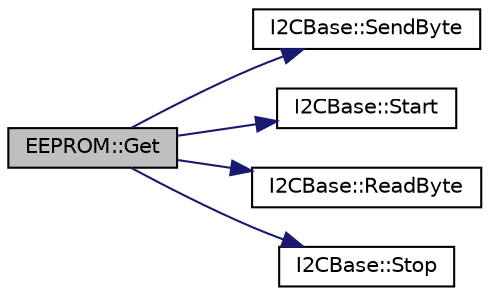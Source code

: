 digraph "EEPROM::Get"
{
  edge [fontname="Helvetica",fontsize="10",labelfontname="Helvetica",labelfontsize="10"];
  node [fontname="Helvetica",fontsize="10",shape=record];
  rankdir="LR";
  Node1 [label="EEPROM::Get",height=0.2,width=0.4,color="black", fillcolor="grey75", style="filled" fontcolor="black"];
  Node1 -> Node2 [color="midnightblue",fontsize="10",style="solid",fontname="Helvetica"];
  Node2 [label="I2CBase::SendByte",height=0.2,width=0.4,color="black", fillcolor="white", style="filled",URL="$classI2CBase.html#a7cdbdb037ac9b84275d5f0d04476b8ce",tooltip="Output a byte on the I2C bus."];
  Node1 -> Node3 [color="midnightblue",fontsize="10",style="solid",fontname="Helvetica"];
  Node3 [label="I2CBase::Start",height=0.2,width=0.4,color="black", fillcolor="white", style="filled",URL="$classI2CBase.html#a16dc0177aab341a936f508e5e91406be",tooltip="Output a start condition on the I2C bus."];
  Node1 -> Node4 [color="midnightblue",fontsize="10",style="solid",fontname="Helvetica"];
  Node4 [label="I2CBase::ReadByte",height=0.2,width=0.4,color="black", fillcolor="white", style="filled",URL="$classI2CBase.html#a7e6ce0d28db009c9d5ccda75ac669680",tooltip="Get a byte from the I2C bus."];
  Node1 -> Node5 [color="midnightblue",fontsize="10",style="solid",fontname="Helvetica"];
  Node5 [label="I2CBase::Stop",height=0.2,width=0.4,color="black", fillcolor="white", style="filled",URL="$classI2CBase.html#a0e0b9bc5b9a5a34fa78187e71f3731d1",tooltip="Output a stop condition on the I2C bus."];
}
